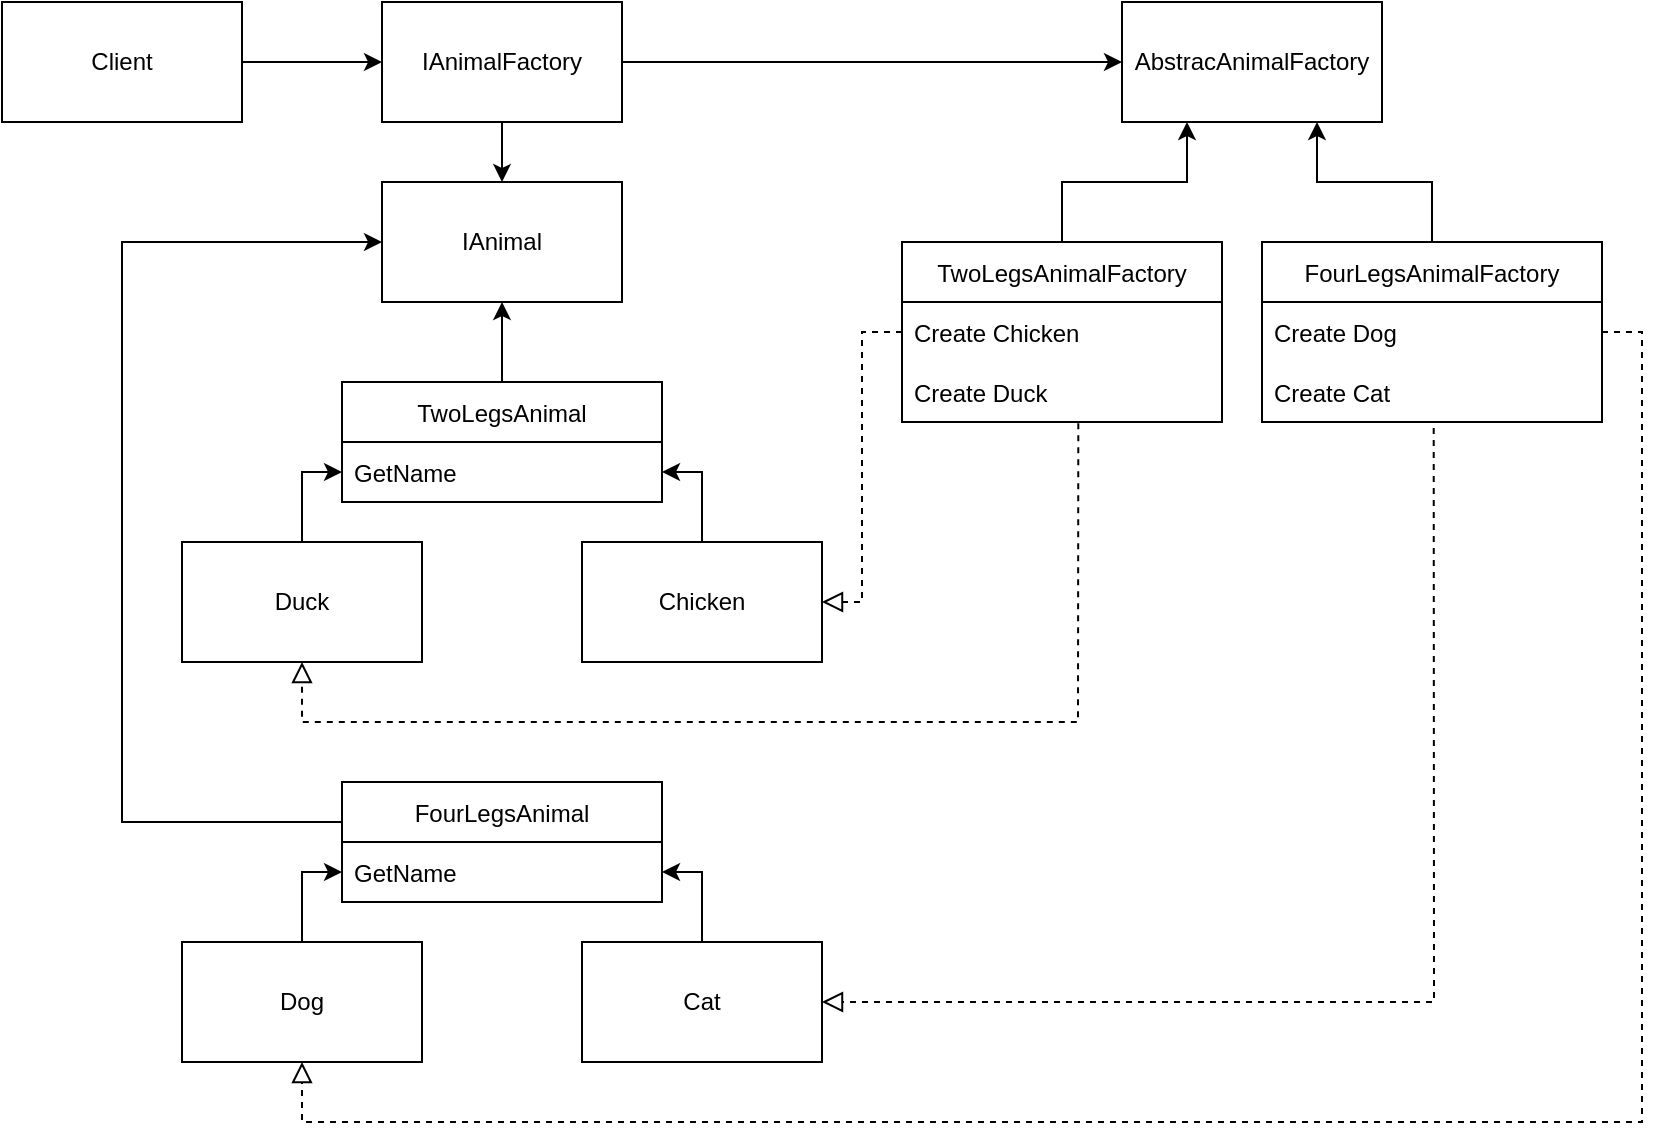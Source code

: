 <mxfile version="16.6.4" type="github">
  <diagram id="t7D31RCfqugVd1jj_JdW" name="Page-1">
    <mxGraphModel dx="2331" dy="644" grid="1" gridSize="10" guides="1" tooltips="1" connect="1" arrows="1" fold="1" page="1" pageScale="1" pageWidth="827" pageHeight="1169" math="0" shadow="0">
      <root>
        <mxCell id="0" />
        <mxCell id="1" parent="0" />
        <mxCell id="kdYOINkpGAULFltsVm6W-61" style="edgeStyle=orthogonalEdgeStyle;rounded=0;orthogonalLoop=1;jettySize=auto;html=1;entryX=0;entryY=0.5;entryDx=0;entryDy=0;" parent="1" source="kdYOINkpGAULFltsVm6W-1" target="kdYOINkpGAULFltsVm6W-2" edge="1">
          <mxGeometry relative="1" as="geometry" />
        </mxCell>
        <mxCell id="kdYOINkpGAULFltsVm6W-1" value="Client" style="rounded=0;whiteSpace=wrap;html=1;" parent="1" vertex="1">
          <mxGeometry x="-140" y="150" width="120" height="60" as="geometry" />
        </mxCell>
        <mxCell id="kdYOINkpGAULFltsVm6W-5" style="edgeStyle=orthogonalEdgeStyle;rounded=0;orthogonalLoop=1;jettySize=auto;html=1;entryX=0;entryY=0.5;entryDx=0;entryDy=0;" parent="1" source="kdYOINkpGAULFltsVm6W-2" target="kdYOINkpGAULFltsVm6W-10" edge="1">
          <mxGeometry relative="1" as="geometry">
            <mxPoint x="340" y="230" as="targetPoint" />
          </mxGeometry>
        </mxCell>
        <mxCell id="kdYOINkpGAULFltsVm6W-6" style="edgeStyle=orthogonalEdgeStyle;rounded=0;orthogonalLoop=1;jettySize=auto;html=1;" parent="1" source="kdYOINkpGAULFltsVm6W-2" target="kdYOINkpGAULFltsVm6W-7" edge="1">
          <mxGeometry relative="1" as="geometry">
            <mxPoint x="120" y="410" as="targetPoint" />
          </mxGeometry>
        </mxCell>
        <mxCell id="kdYOINkpGAULFltsVm6W-2" value="IAnimalFactory" style="rounded=0;whiteSpace=wrap;html=1;" parent="1" vertex="1">
          <mxGeometry x="50" y="150" width="120" height="60" as="geometry" />
        </mxCell>
        <mxCell id="kdYOINkpGAULFltsVm6W-7" value="IAnimal" style="rounded=0;whiteSpace=wrap;html=1;" parent="1" vertex="1">
          <mxGeometry x="50" y="240" width="120" height="60" as="geometry" />
        </mxCell>
        <mxCell id="kdYOINkpGAULFltsVm6W-10" value="AbstracAnimalFactory" style="rounded=0;whiteSpace=wrap;html=1;" parent="1" vertex="1">
          <mxGeometry x="420" y="150" width="130" height="60" as="geometry" />
        </mxCell>
        <mxCell id="Rn46mQjM-5a-yKchO7Dd-14" style="edgeStyle=orthogonalEdgeStyle;rounded=0;orthogonalLoop=1;jettySize=auto;html=1;entryX=0.25;entryY=1;entryDx=0;entryDy=0;" edge="1" parent="1" source="kdYOINkpGAULFltsVm6W-13" target="kdYOINkpGAULFltsVm6W-10">
          <mxGeometry relative="1" as="geometry">
            <mxPoint x="450" y="220" as="targetPoint" />
          </mxGeometry>
        </mxCell>
        <mxCell id="kdYOINkpGAULFltsVm6W-13" value="TwoLegsAnimalFactory" style="swimlane;fontStyle=0;childLayout=stackLayout;horizontal=1;startSize=30;horizontalStack=0;resizeParent=1;resizeParentMax=0;resizeLast=0;collapsible=1;marginBottom=0;" parent="1" vertex="1">
          <mxGeometry x="310" y="270" width="160" height="90" as="geometry">
            <mxRectangle x="310" y="270" width="160" height="30" as="alternateBounds" />
          </mxGeometry>
        </mxCell>
        <mxCell id="kdYOINkpGAULFltsVm6W-14" value="Create Chicken" style="text;strokeColor=none;fillColor=none;align=left;verticalAlign=middle;spacingLeft=4;spacingRight=4;overflow=hidden;points=[[0,0.5],[1,0.5]];portConstraint=eastwest;rotatable=0;" parent="kdYOINkpGAULFltsVm6W-13" vertex="1">
          <mxGeometry y="30" width="160" height="30" as="geometry" />
        </mxCell>
        <mxCell id="kdYOINkpGAULFltsVm6W-15" value="Create Duck" style="text;strokeColor=none;fillColor=none;align=left;verticalAlign=middle;spacingLeft=4;spacingRight=4;overflow=hidden;points=[[0,0.5],[1,0.5]];portConstraint=eastwest;rotatable=0;" parent="kdYOINkpGAULFltsVm6W-13" vertex="1">
          <mxGeometry y="60" width="160" height="30" as="geometry" />
        </mxCell>
        <mxCell id="Rn46mQjM-5a-yKchO7Dd-16" style="edgeStyle=orthogonalEdgeStyle;rounded=0;orthogonalLoop=1;jettySize=auto;html=1;entryX=0.75;entryY=1;entryDx=0;entryDy=0;" edge="1" parent="1" source="kdYOINkpGAULFltsVm6W-17" target="kdYOINkpGAULFltsVm6W-10">
          <mxGeometry relative="1" as="geometry" />
        </mxCell>
        <mxCell id="kdYOINkpGAULFltsVm6W-17" value="FourLegsAnimalFactory" style="swimlane;fontStyle=0;childLayout=stackLayout;horizontal=1;startSize=30;horizontalStack=0;resizeParent=1;resizeParentMax=0;resizeLast=0;collapsible=1;marginBottom=0;" parent="1" vertex="1">
          <mxGeometry x="490" y="270" width="170" height="90" as="geometry" />
        </mxCell>
        <mxCell id="kdYOINkpGAULFltsVm6W-18" value="Create Dog" style="text;strokeColor=none;fillColor=none;align=left;verticalAlign=middle;spacingLeft=4;spacingRight=4;overflow=hidden;points=[[0,0.5],[1,0.5]];portConstraint=eastwest;rotatable=0;" parent="kdYOINkpGAULFltsVm6W-17" vertex="1">
          <mxGeometry y="30" width="170" height="30" as="geometry" />
        </mxCell>
        <mxCell id="kdYOINkpGAULFltsVm6W-19" value="Create Cat" style="text;strokeColor=none;fillColor=none;align=left;verticalAlign=middle;spacingLeft=4;spacingRight=4;overflow=hidden;points=[[0,0.5],[1,0.5]];portConstraint=eastwest;rotatable=0;" parent="kdYOINkpGAULFltsVm6W-17" vertex="1">
          <mxGeometry y="60" width="170" height="30" as="geometry" />
        </mxCell>
        <mxCell id="Rn46mQjM-5a-yKchO7Dd-21" style="edgeStyle=orthogonalEdgeStyle;rounded=0;orthogonalLoop=1;jettySize=auto;html=1;entryX=0;entryY=0.5;entryDx=0;entryDy=0;" edge="1" parent="1" source="kdYOINkpGAULFltsVm6W-39" target="Rn46mQjM-5a-yKchO7Dd-4">
          <mxGeometry relative="1" as="geometry">
            <Array as="points">
              <mxPoint x="10" y="385" />
            </Array>
          </mxGeometry>
        </mxCell>
        <mxCell id="kdYOINkpGAULFltsVm6W-39" value="Duck" style="rounded=0;whiteSpace=wrap;html=1;" parent="1" vertex="1">
          <mxGeometry x="-50" y="420" width="120" height="60" as="geometry" />
        </mxCell>
        <mxCell id="Rn46mQjM-5a-yKchO7Dd-20" style="edgeStyle=orthogonalEdgeStyle;rounded=0;orthogonalLoop=1;jettySize=auto;html=1;exitX=0.5;exitY=0;exitDx=0;exitDy=0;entryX=1;entryY=0.5;entryDx=0;entryDy=0;" edge="1" parent="1" source="kdYOINkpGAULFltsVm6W-40" target="Rn46mQjM-5a-yKchO7Dd-4">
          <mxGeometry relative="1" as="geometry">
            <Array as="points">
              <mxPoint x="210" y="385" />
            </Array>
          </mxGeometry>
        </mxCell>
        <mxCell id="kdYOINkpGAULFltsVm6W-40" value="Chicken" style="rounded=0;whiteSpace=wrap;html=1;" parent="1" vertex="1">
          <mxGeometry x="150" y="420" width="120" height="60" as="geometry" />
        </mxCell>
        <mxCell id="kdYOINkpGAULFltsVm6W-49" value="" style="endArrow=block;startArrow=none;endFill=0;startFill=0;endSize=8;html=1;verticalAlign=bottom;dashed=1;labelBackgroundColor=none;rounded=0;exitX=0;exitY=0.5;exitDx=0;exitDy=0;entryX=1;entryY=0.5;entryDx=0;entryDy=0;" parent="1" source="kdYOINkpGAULFltsVm6W-14" target="kdYOINkpGAULFltsVm6W-40" edge="1">
          <mxGeometry width="160" relative="1" as="geometry">
            <mxPoint x="240" y="400" as="sourcePoint" />
            <mxPoint x="290" y="460" as="targetPoint" />
            <Array as="points">
              <mxPoint x="290" y="315" />
              <mxPoint x="290" y="450" />
            </Array>
          </mxGeometry>
        </mxCell>
        <mxCell id="kdYOINkpGAULFltsVm6W-50" value="" style="endArrow=block;startArrow=none;endFill=0;startFill=0;endSize=8;html=1;verticalAlign=bottom;dashed=1;labelBackgroundColor=none;rounded=0;exitX=0.551;exitY=1.02;exitDx=0;exitDy=0;exitPerimeter=0;entryX=0.5;entryY=1;entryDx=0;entryDy=0;" parent="1" source="kdYOINkpGAULFltsVm6W-15" target="kdYOINkpGAULFltsVm6W-39" edge="1">
          <mxGeometry width="160" relative="1" as="geometry">
            <mxPoint x="390" y="450" as="sourcePoint" />
            <mxPoint x="50" y="540" as="targetPoint" />
            <Array as="points">
              <mxPoint x="398" y="510" />
              <mxPoint x="200" y="510" />
              <mxPoint x="10" y="510" />
            </Array>
          </mxGeometry>
        </mxCell>
        <mxCell id="Rn46mQjM-5a-yKchO7Dd-24" style="edgeStyle=orthogonalEdgeStyle;rounded=0;orthogonalLoop=1;jettySize=auto;html=1;entryX=0;entryY=0.5;entryDx=0;entryDy=0;" edge="1" parent="1" source="kdYOINkpGAULFltsVm6W-51" target="Rn46mQjM-5a-yKchO7Dd-9">
          <mxGeometry relative="1" as="geometry" />
        </mxCell>
        <mxCell id="kdYOINkpGAULFltsVm6W-51" value="Dog" style="rounded=0;whiteSpace=wrap;html=1;" parent="1" vertex="1">
          <mxGeometry x="-50" y="620" width="120" height="60" as="geometry" />
        </mxCell>
        <mxCell id="Rn46mQjM-5a-yKchO7Dd-23" style="edgeStyle=orthogonalEdgeStyle;rounded=0;orthogonalLoop=1;jettySize=auto;html=1;entryX=1;entryY=0.5;entryDx=0;entryDy=0;" edge="1" parent="1" source="kdYOINkpGAULFltsVm6W-52" target="Rn46mQjM-5a-yKchO7Dd-9">
          <mxGeometry relative="1" as="geometry" />
        </mxCell>
        <mxCell id="kdYOINkpGAULFltsVm6W-52" value="Cat" style="rounded=0;whiteSpace=wrap;html=1;" parent="1" vertex="1">
          <mxGeometry x="150" y="620" width="120" height="60" as="geometry" />
        </mxCell>
        <mxCell id="kdYOINkpGAULFltsVm6W-58" value="" style="endArrow=block;startArrow=none;endFill=0;startFill=0;endSize=8;html=1;verticalAlign=bottom;dashed=1;labelBackgroundColor=none;rounded=0;exitX=0.505;exitY=1.1;exitDx=0;exitDy=0;exitPerimeter=0;entryX=1;entryY=0.5;entryDx=0;entryDy=0;" parent="1" source="kdYOINkpGAULFltsVm6W-19" target="kdYOINkpGAULFltsVm6W-52" edge="1">
          <mxGeometry width="160" relative="1" as="geometry">
            <mxPoint x="530" y="520" as="sourcePoint" />
            <mxPoint x="690" y="520" as="targetPoint" />
            <Array as="points">
              <mxPoint x="576" y="650" />
            </Array>
          </mxGeometry>
        </mxCell>
        <mxCell id="kdYOINkpGAULFltsVm6W-59" value="" style="endArrow=block;startArrow=none;endFill=0;startFill=0;endSize=8;html=1;verticalAlign=bottom;dashed=1;labelBackgroundColor=none;rounded=0;exitX=1;exitY=0.5;exitDx=0;exitDy=0;entryX=0.5;entryY=1;entryDx=0;entryDy=0;" parent="1" source="kdYOINkpGAULFltsVm6W-18" target="kdYOINkpGAULFltsVm6W-51" edge="1">
          <mxGeometry width="160" relative="1" as="geometry">
            <mxPoint x="670" y="320" as="sourcePoint" />
            <mxPoint x="50" y="742" as="targetPoint" />
            <Array as="points">
              <mxPoint x="680" y="315" />
              <mxPoint x="680" y="710" />
              <mxPoint x="360" y="710" />
              <mxPoint x="10" y="710" />
            </Array>
          </mxGeometry>
        </mxCell>
        <mxCell id="Rn46mQjM-5a-yKchO7Dd-22" style="edgeStyle=orthogonalEdgeStyle;rounded=0;orthogonalLoop=1;jettySize=auto;html=1;entryX=0.5;entryY=1;entryDx=0;entryDy=0;" edge="1" parent="1" source="Rn46mQjM-5a-yKchO7Dd-2" target="kdYOINkpGAULFltsVm6W-7">
          <mxGeometry relative="1" as="geometry" />
        </mxCell>
        <mxCell id="Rn46mQjM-5a-yKchO7Dd-2" value="TwoLegsAnimal" style="swimlane;fontStyle=0;childLayout=stackLayout;horizontal=1;startSize=30;horizontalStack=0;resizeParent=1;resizeParentMax=0;resizeLast=0;collapsible=1;marginBottom=0;" vertex="1" parent="1">
          <mxGeometry x="30" y="340" width="160" height="60" as="geometry">
            <mxRectangle x="310" y="270" width="160" height="30" as="alternateBounds" />
          </mxGeometry>
        </mxCell>
        <mxCell id="Rn46mQjM-5a-yKchO7Dd-4" value="GetName" style="text;strokeColor=none;fillColor=none;align=left;verticalAlign=middle;spacingLeft=4;spacingRight=4;overflow=hidden;points=[[0,0.5],[1,0.5]];portConstraint=eastwest;rotatable=0;" vertex="1" parent="Rn46mQjM-5a-yKchO7Dd-2">
          <mxGeometry y="30" width="160" height="30" as="geometry" />
        </mxCell>
        <mxCell id="Rn46mQjM-5a-yKchO7Dd-25" style="edgeStyle=orthogonalEdgeStyle;rounded=0;orthogonalLoop=1;jettySize=auto;html=1;entryX=0;entryY=0.5;entryDx=0;entryDy=0;" edge="1" parent="1" source="Rn46mQjM-5a-yKchO7Dd-7" target="kdYOINkpGAULFltsVm6W-7">
          <mxGeometry relative="1" as="geometry">
            <mxPoint x="-10" y="280" as="targetPoint" />
            <Array as="points">
              <mxPoint x="-80" y="560" />
              <mxPoint x="-80" y="270" />
            </Array>
          </mxGeometry>
        </mxCell>
        <mxCell id="Rn46mQjM-5a-yKchO7Dd-7" value="FourLegsAnimal" style="swimlane;fontStyle=0;childLayout=stackLayout;horizontal=1;startSize=30;horizontalStack=0;resizeParent=1;resizeParentMax=0;resizeLast=0;collapsible=1;marginBottom=0;" vertex="1" parent="1">
          <mxGeometry x="30" y="540" width="160" height="60" as="geometry">
            <mxRectangle x="310" y="270" width="160" height="30" as="alternateBounds" />
          </mxGeometry>
        </mxCell>
        <mxCell id="Rn46mQjM-5a-yKchO7Dd-9" value="GetName" style="text;strokeColor=none;fillColor=none;align=left;verticalAlign=middle;spacingLeft=4;spacingRight=4;overflow=hidden;points=[[0,0.5],[1,0.5]];portConstraint=eastwest;rotatable=0;" vertex="1" parent="Rn46mQjM-5a-yKchO7Dd-7">
          <mxGeometry y="30" width="160" height="30" as="geometry" />
        </mxCell>
      </root>
    </mxGraphModel>
  </diagram>
</mxfile>
